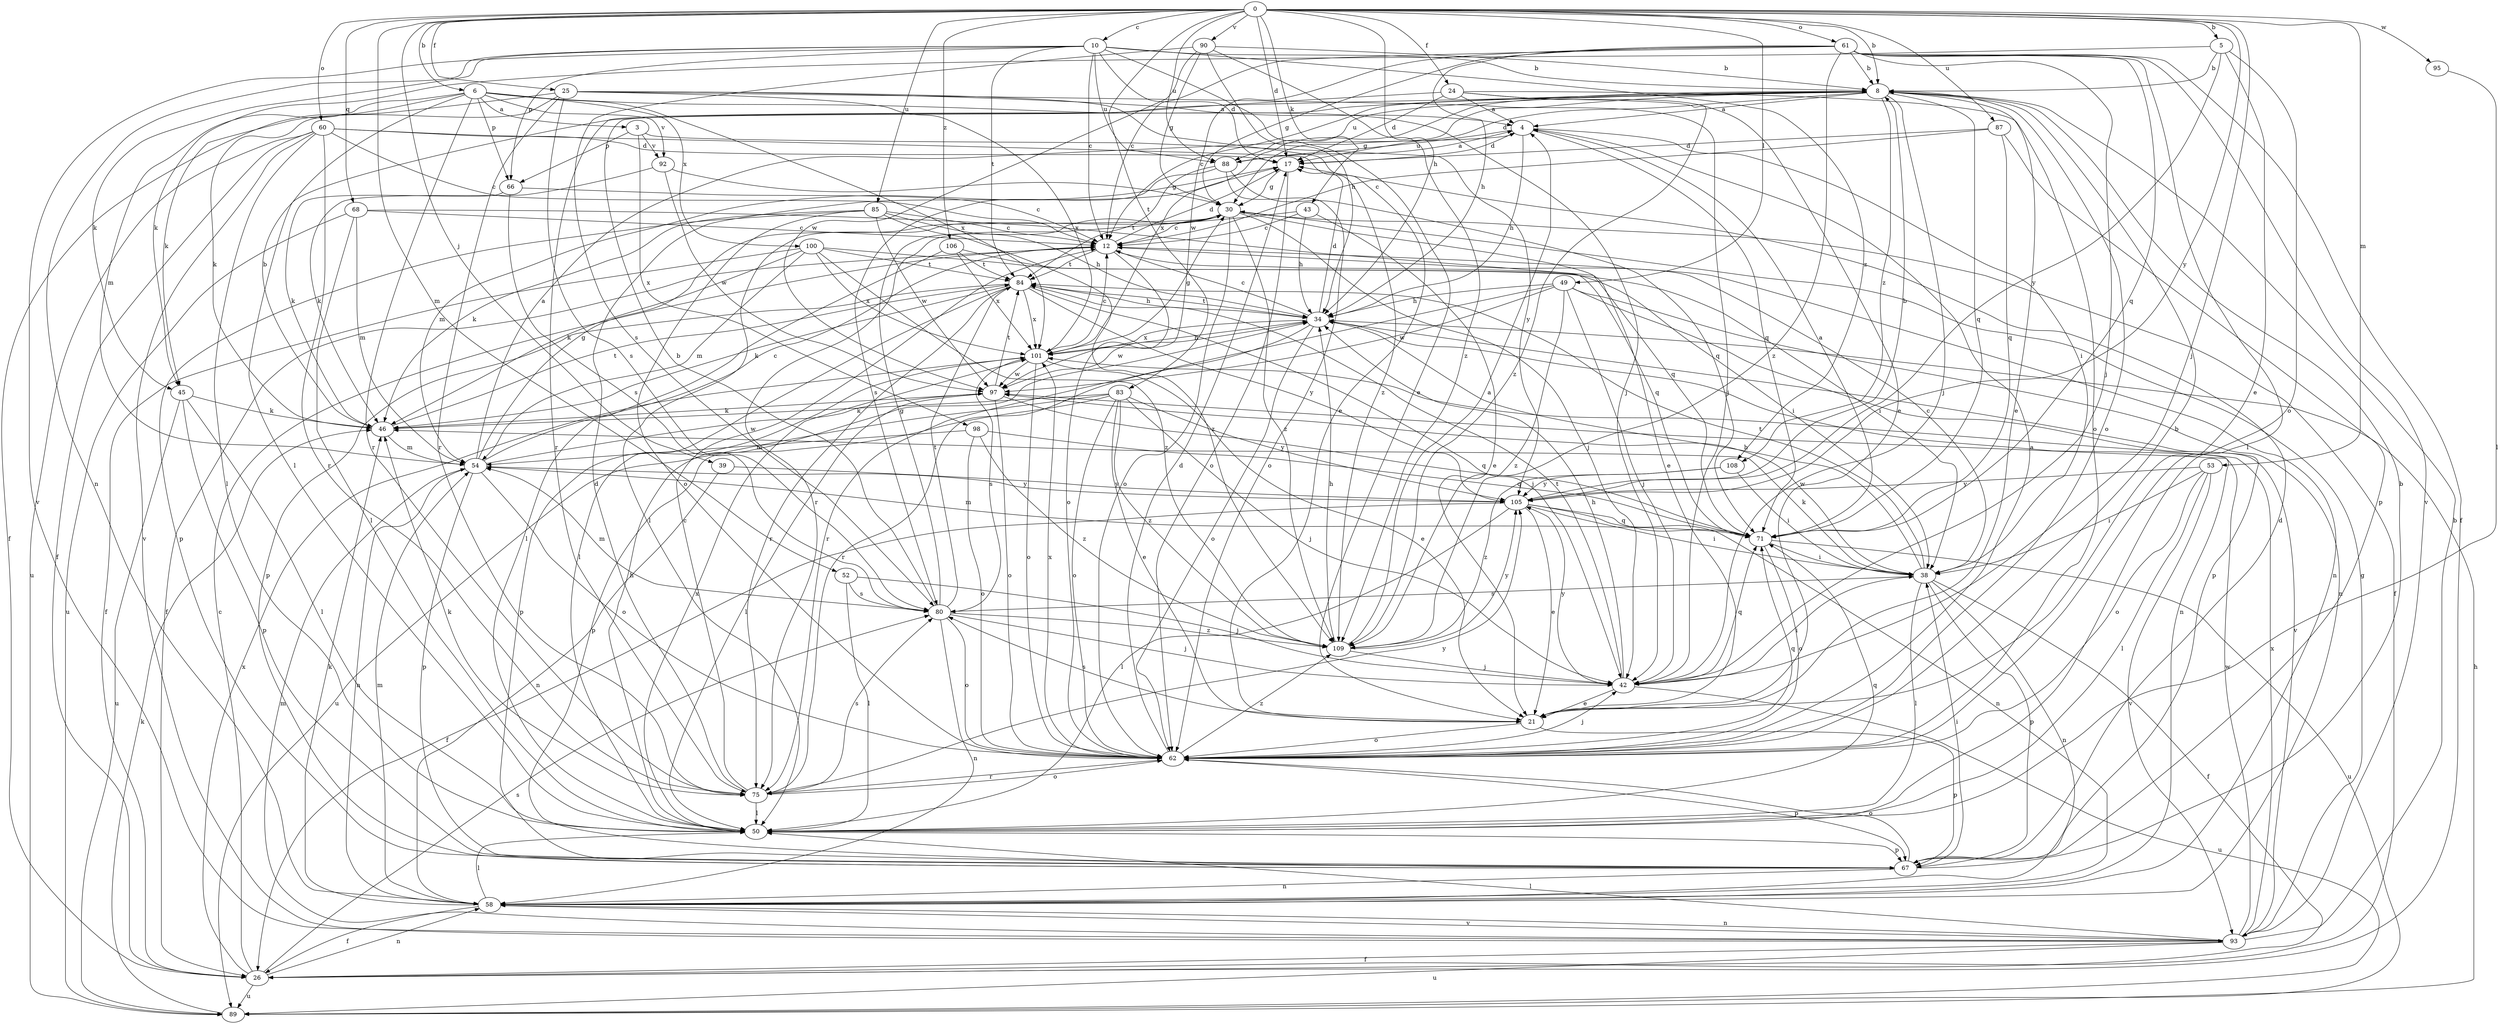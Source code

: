 strict digraph  {
0;
3;
4;
5;
6;
8;
10;
12;
17;
21;
24;
25;
26;
30;
34;
38;
39;
42;
43;
45;
46;
49;
50;
52;
53;
54;
58;
60;
61;
62;
66;
67;
68;
71;
75;
80;
83;
84;
85;
87;
88;
89;
90;
92;
93;
95;
97;
98;
100;
101;
105;
106;
108;
109;
0 -> 5  [label=b];
0 -> 6  [label=b];
0 -> 8  [label=b];
0 -> 10  [label=c];
0 -> 17  [label=d];
0 -> 24  [label=f];
0 -> 25  [label=f];
0 -> 34  [label=h];
0 -> 39  [label=j];
0 -> 42  [label=j];
0 -> 43  [label=k];
0 -> 49  [label=l];
0 -> 52  [label=m];
0 -> 53  [label=m];
0 -> 60  [label=o];
0 -> 61  [label=o];
0 -> 68  [label=q];
0 -> 83  [label=t];
0 -> 85  [label=u];
0 -> 87  [label=u];
0 -> 88  [label=u];
0 -> 90  [label=v];
0 -> 95  [label=w];
0 -> 105  [label=y];
0 -> 106  [label=z];
3 -> 66  [label=p];
3 -> 92  [label=v];
3 -> 98  [label=x];
3 -> 105  [label=y];
4 -> 17  [label=d];
4 -> 34  [label=h];
4 -> 38  [label=i];
4 -> 71  [label=q];
4 -> 88  [label=u];
5 -> 8  [label=b];
5 -> 21  [label=e];
5 -> 45  [label=k];
5 -> 62  [label=o];
5 -> 105  [label=y];
6 -> 3  [label=a];
6 -> 42  [label=j];
6 -> 45  [label=k];
6 -> 50  [label=l];
6 -> 54  [label=m];
6 -> 66  [label=p];
6 -> 75  [label=r];
6 -> 92  [label=v];
6 -> 100  [label=x];
6 -> 101  [label=x];
8 -> 4  [label=a];
8 -> 12  [label=c];
8 -> 17  [label=d];
8 -> 21  [label=e];
8 -> 30  [label=g];
8 -> 42  [label=j];
8 -> 62  [label=o];
8 -> 71  [label=q];
8 -> 88  [label=u];
8 -> 101  [label=x];
8 -> 108  [label=z];
10 -> 8  [label=b];
10 -> 12  [label=c];
10 -> 17  [label=d];
10 -> 21  [label=e];
10 -> 45  [label=k];
10 -> 58  [label=n];
10 -> 66  [label=p];
10 -> 84  [label=t];
10 -> 88  [label=u];
10 -> 93  [label=v];
10 -> 108  [label=z];
12 -> 17  [label=d];
12 -> 26  [label=f];
12 -> 58  [label=n];
12 -> 62  [label=o];
12 -> 71  [label=q];
12 -> 84  [label=t];
17 -> 30  [label=g];
17 -> 54  [label=m];
17 -> 62  [label=o];
21 -> 62  [label=o];
21 -> 67  [label=p];
21 -> 80  [label=s];
24 -> 4  [label=a];
24 -> 17  [label=d];
24 -> 21  [label=e];
24 -> 62  [label=o];
24 -> 75  [label=r];
24 -> 109  [label=z];
25 -> 4  [label=a];
25 -> 21  [label=e];
25 -> 26  [label=f];
25 -> 42  [label=j];
25 -> 46  [label=k];
25 -> 75  [label=r];
25 -> 80  [label=s];
25 -> 101  [label=x];
26 -> 12  [label=c];
26 -> 58  [label=n];
26 -> 80  [label=s];
26 -> 89  [label=u];
26 -> 101  [label=x];
30 -> 12  [label=c];
30 -> 21  [label=e];
30 -> 26  [label=f];
30 -> 42  [label=j];
30 -> 50  [label=l];
30 -> 62  [label=o];
30 -> 109  [label=z];
34 -> 12  [label=c];
34 -> 17  [label=d];
34 -> 58  [label=n];
34 -> 62  [label=o];
34 -> 75  [label=r];
34 -> 84  [label=t];
34 -> 93  [label=v];
34 -> 97  [label=w];
34 -> 101  [label=x];
38 -> 12  [label=c];
38 -> 26  [label=f];
38 -> 34  [label=h];
38 -> 46  [label=k];
38 -> 50  [label=l];
38 -> 58  [label=n];
38 -> 67  [label=p];
38 -> 80  [label=s];
38 -> 84  [label=t];
38 -> 97  [label=w];
39 -> 58  [label=n];
39 -> 105  [label=y];
42 -> 21  [label=e];
42 -> 34  [label=h];
42 -> 38  [label=i];
42 -> 71  [label=q];
42 -> 84  [label=t];
42 -> 89  [label=u];
42 -> 105  [label=y];
43 -> 12  [label=c];
43 -> 21  [label=e];
43 -> 34  [label=h];
43 -> 75  [label=r];
45 -> 46  [label=k];
45 -> 50  [label=l];
45 -> 67  [label=p];
45 -> 89  [label=u];
46 -> 8  [label=b];
46 -> 54  [label=m];
46 -> 84  [label=t];
49 -> 34  [label=h];
49 -> 42  [label=j];
49 -> 58  [label=n];
49 -> 67  [label=p];
49 -> 75  [label=r];
49 -> 97  [label=w];
49 -> 109  [label=z];
50 -> 34  [label=h];
50 -> 67  [label=p];
50 -> 71  [label=q];
50 -> 101  [label=x];
52 -> 42  [label=j];
52 -> 50  [label=l];
52 -> 80  [label=s];
53 -> 38  [label=i];
53 -> 50  [label=l];
53 -> 62  [label=o];
53 -> 93  [label=v];
53 -> 105  [label=y];
54 -> 4  [label=a];
54 -> 12  [label=c];
54 -> 30  [label=g];
54 -> 58  [label=n];
54 -> 62  [label=o];
54 -> 67  [label=p];
54 -> 97  [label=w];
54 -> 105  [label=y];
58 -> 26  [label=f];
58 -> 46  [label=k];
58 -> 50  [label=l];
58 -> 54  [label=m];
58 -> 93  [label=v];
60 -> 12  [label=c];
60 -> 17  [label=d];
60 -> 26  [label=f];
60 -> 50  [label=l];
60 -> 75  [label=r];
60 -> 89  [label=u];
60 -> 93  [label=v];
60 -> 109  [label=z];
61 -> 8  [label=b];
61 -> 12  [label=c];
61 -> 26  [label=f];
61 -> 30  [label=g];
61 -> 34  [label=h];
61 -> 42  [label=j];
61 -> 50  [label=l];
61 -> 71  [label=q];
61 -> 93  [label=v];
61 -> 97  [label=w];
61 -> 109  [label=z];
62 -> 4  [label=a];
62 -> 8  [label=b];
62 -> 17  [label=d];
62 -> 42  [label=j];
62 -> 67  [label=p];
62 -> 71  [label=q];
62 -> 75  [label=r];
62 -> 101  [label=x];
62 -> 109  [label=z];
66 -> 12  [label=c];
66 -> 46  [label=k];
66 -> 80  [label=s];
67 -> 8  [label=b];
67 -> 17  [label=d];
67 -> 38  [label=i];
67 -> 58  [label=n];
67 -> 62  [label=o];
68 -> 12  [label=c];
68 -> 50  [label=l];
68 -> 54  [label=m];
68 -> 71  [label=q];
68 -> 89  [label=u];
71 -> 4  [label=a];
71 -> 38  [label=i];
71 -> 54  [label=m];
71 -> 62  [label=o];
71 -> 89  [label=u];
75 -> 12  [label=c];
75 -> 17  [label=d];
75 -> 46  [label=k];
75 -> 50  [label=l];
75 -> 62  [label=o];
75 -> 80  [label=s];
75 -> 105  [label=y];
80 -> 8  [label=b];
80 -> 30  [label=g];
80 -> 42  [label=j];
80 -> 54  [label=m];
80 -> 58  [label=n];
80 -> 62  [label=o];
80 -> 84  [label=t];
80 -> 109  [label=z];
83 -> 21  [label=e];
83 -> 42  [label=j];
83 -> 46  [label=k];
83 -> 62  [label=o];
83 -> 67  [label=p];
83 -> 89  [label=u];
83 -> 105  [label=y];
83 -> 109  [label=z];
84 -> 34  [label=h];
84 -> 42  [label=j];
84 -> 46  [label=k];
84 -> 50  [label=l];
84 -> 67  [label=p];
84 -> 75  [label=r];
84 -> 101  [label=x];
84 -> 105  [label=y];
85 -> 12  [label=c];
85 -> 34  [label=h];
85 -> 46  [label=k];
85 -> 62  [label=o];
85 -> 67  [label=p];
85 -> 97  [label=w];
85 -> 109  [label=z];
87 -> 12  [label=c];
87 -> 17  [label=d];
87 -> 67  [label=p];
87 -> 71  [label=q];
88 -> 4  [label=a];
88 -> 62  [label=o];
88 -> 71  [label=q];
88 -> 80  [label=s];
88 -> 84  [label=t];
89 -> 34  [label=h];
89 -> 46  [label=k];
90 -> 8  [label=b];
90 -> 30  [label=g];
90 -> 34  [label=h];
90 -> 80  [label=s];
90 -> 97  [label=w];
90 -> 109  [label=z];
92 -> 30  [label=g];
92 -> 46  [label=k];
92 -> 97  [label=w];
93 -> 8  [label=b];
93 -> 26  [label=f];
93 -> 30  [label=g];
93 -> 50  [label=l];
93 -> 54  [label=m];
93 -> 58  [label=n];
93 -> 89  [label=u];
93 -> 97  [label=w];
93 -> 101  [label=x];
95 -> 50  [label=l];
97 -> 46  [label=k];
97 -> 50  [label=l];
97 -> 62  [label=o];
97 -> 71  [label=q];
97 -> 84  [label=t];
98 -> 54  [label=m];
98 -> 62  [label=o];
98 -> 71  [label=q];
98 -> 109  [label=z];
100 -> 26  [label=f];
100 -> 38  [label=i];
100 -> 46  [label=k];
100 -> 54  [label=m];
100 -> 84  [label=t];
100 -> 101  [label=x];
100 -> 109  [label=z];
101 -> 12  [label=c];
101 -> 21  [label=e];
101 -> 30  [label=g];
101 -> 34  [label=h];
101 -> 62  [label=o];
101 -> 67  [label=p];
101 -> 80  [label=s];
101 -> 97  [label=w];
105 -> 8  [label=b];
105 -> 21  [label=e];
105 -> 26  [label=f];
105 -> 38  [label=i];
105 -> 50  [label=l];
105 -> 58  [label=n];
105 -> 71  [label=q];
106 -> 38  [label=i];
106 -> 50  [label=l];
106 -> 84  [label=t];
106 -> 101  [label=x];
108 -> 38  [label=i];
108 -> 105  [label=y];
108 -> 109  [label=z];
109 -> 4  [label=a];
109 -> 34  [label=h];
109 -> 42  [label=j];
109 -> 105  [label=y];
}
